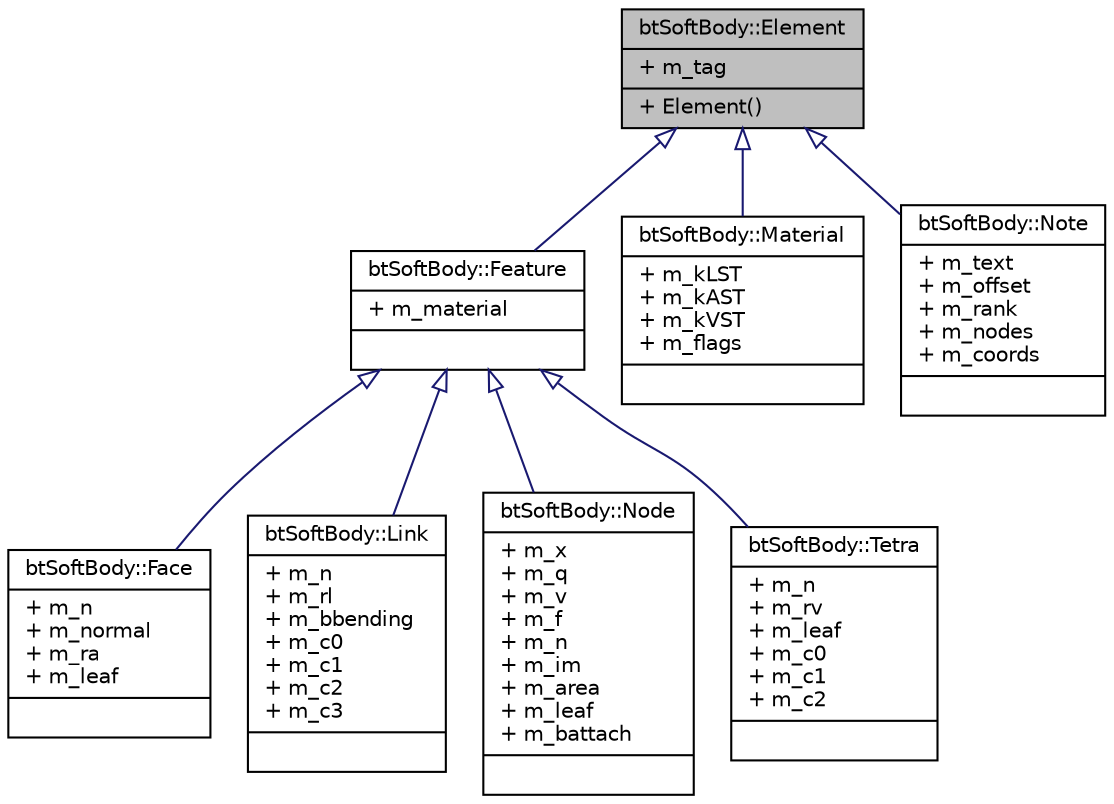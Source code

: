 digraph G
{
  edge [fontname="Helvetica",fontsize="10",labelfontname="Helvetica",labelfontsize="10"];
  node [fontname="Helvetica",fontsize="10",shape=record];
  Node1 [label="{btSoftBody::Element\n|+ m_tag\l|+ Element()\l}",height=0.2,width=0.4,color="black", fillcolor="grey75", style="filled" fontcolor="black"];
  Node1 -> Node2 [dir=back,color="midnightblue",fontsize="10",style="solid",arrowtail="empty",fontname="Helvetica"];
  Node2 [label="{btSoftBody::Feature\n|+ m_material\l|}",height=0.2,width=0.4,color="black", fillcolor="white", style="filled",URL="$de/d54/structbtSoftBody_1_1Feature.html"];
  Node2 -> Node3 [dir=back,color="midnightblue",fontsize="10",style="solid",arrowtail="empty",fontname="Helvetica"];
  Node3 [label="{btSoftBody::Face\n|+ m_n\l+ m_normal\l+ m_ra\l+ m_leaf\l|}",height=0.2,width=0.4,color="black", fillcolor="white", style="filled",URL="$d1/d7b/structbtSoftBody_1_1Face.html"];
  Node2 -> Node4 [dir=back,color="midnightblue",fontsize="10",style="solid",arrowtail="empty",fontname="Helvetica"];
  Node4 [label="{btSoftBody::Link\n|+ m_n\l+ m_rl\l+ m_bbending\l+ m_c0\l+ m_c1\l+ m_c2\l+ m_c3\l|}",height=0.2,width=0.4,color="black", fillcolor="white", style="filled",URL="$da/d34/structbtSoftBody_1_1Link.html"];
  Node2 -> Node5 [dir=back,color="midnightblue",fontsize="10",style="solid",arrowtail="empty",fontname="Helvetica"];
  Node5 [label="{btSoftBody::Node\n|+ m_x\l+ m_q\l+ m_v\l+ m_f\l+ m_n\l+ m_im\l+ m_area\l+ m_leaf\l+ m_battach\l|}",height=0.2,width=0.4,color="black", fillcolor="white", style="filled",URL="$d3/d07/structbtSoftBody_1_1Node.html"];
  Node2 -> Node6 [dir=back,color="midnightblue",fontsize="10",style="solid",arrowtail="empty",fontname="Helvetica"];
  Node6 [label="{btSoftBody::Tetra\n|+ m_n\l+ m_rv\l+ m_leaf\l+ m_c0\l+ m_c1\l+ m_c2\l|}",height=0.2,width=0.4,color="black", fillcolor="white", style="filled",URL="$dd/d7d/structbtSoftBody_1_1Tetra.html"];
  Node1 -> Node7 [dir=back,color="midnightblue",fontsize="10",style="solid",arrowtail="empty",fontname="Helvetica"];
  Node7 [label="{btSoftBody::Material\n|+ m_kLST\l+ m_kAST\l+ m_kVST\l+ m_flags\l|}",height=0.2,width=0.4,color="black", fillcolor="white", style="filled",URL="$d2/dea/structbtSoftBody_1_1Material.html"];
  Node1 -> Node8 [dir=back,color="midnightblue",fontsize="10",style="solid",arrowtail="empty",fontname="Helvetica"];
  Node8 [label="{btSoftBody::Note\n|+ m_text\l+ m_offset\l+ m_rank\l+ m_nodes\l+ m_coords\l|}",height=0.2,width=0.4,color="black", fillcolor="white", style="filled",URL="$de/d50/structbtSoftBody_1_1Note.html"];
}
